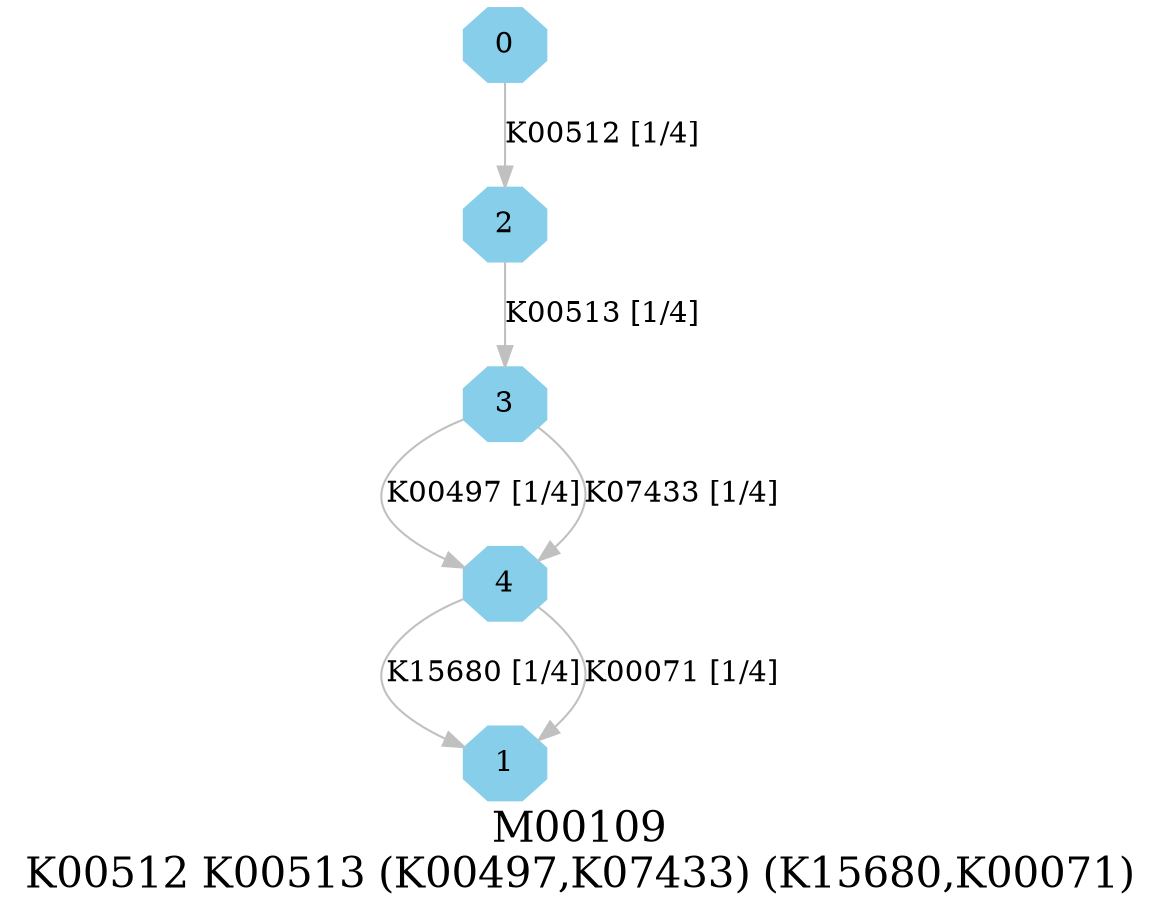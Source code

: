 digraph G {
graph [label="M00109
K00512 K00513 (K00497,K07433) (K15680,K00071)",fontsize=20];
node [shape=box,style=filled];
edge [len=3,color=grey];
{node [width=.3,height=.3,shape=octagon,style=filled,color=skyblue] 0 1 2 3 4 }
0 -> 2 [label="K00512 [1/4]"];
2 -> 3 [label="K00513 [1/4]"];
3 -> 4 [label="K00497 [1/4]"];
3 -> 4 [label="K07433 [1/4]"];
4 -> 1 [label="K15680 [1/4]"];
4 -> 1 [label="K00071 [1/4]"];
}